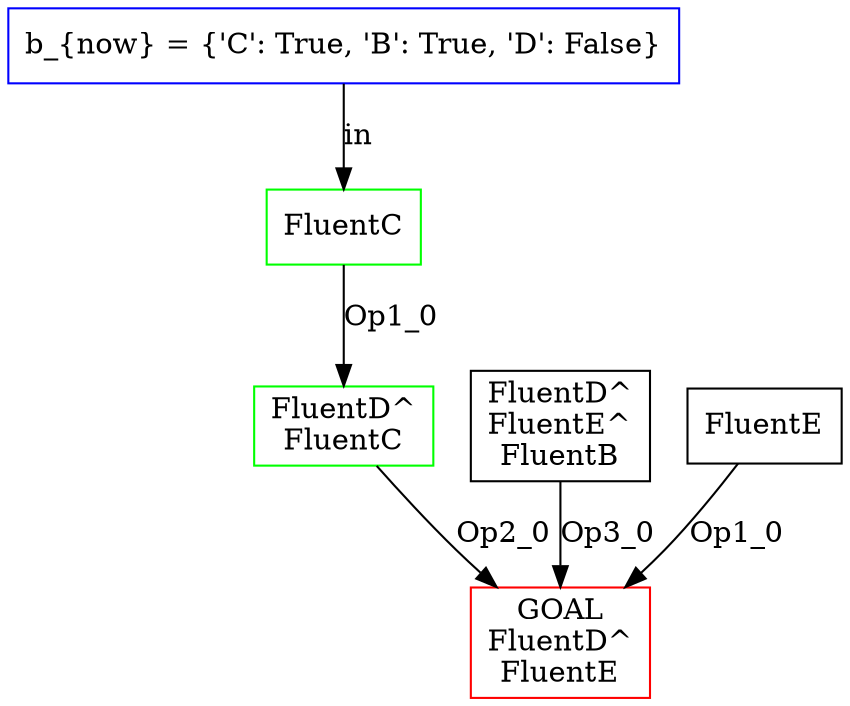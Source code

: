 digraph planningTree {
	r0 [label="GOAL\nFluentD^\nFluentE", shape=box, color=red];
	r1 [label="FluentD^\nFluentC", shape=box];
	r1 -> r0 [label="Op2_0"];
	r2 [label="FluentD^\nFluentE^\nFluentB", shape=box];
	r2 -> r0 [label="Op3_0"];
	r3 [label="FluentE", shape=box];
	r3 -> r0 [label="Op1_0"];
	r4 [label="FluentC", shape=box];
	r4 -> r1 [label="Op1_0"];
	r4[color = green];
	r1[color = green];
	bnow [shape=box, color=blue, label="b_{now} = {'C': True, 'B': True, 'D': False}"];
	bnow -> r4 [label="in"];
}